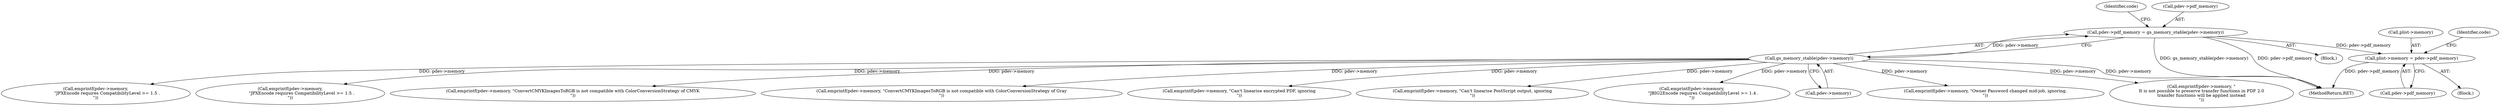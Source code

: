 digraph "0_ghostscript_c3476dde7743761a4e1d39a631716199b696b880@pointer" {
"1000542" [label="(Call,plist->memory = pdev->pdf_memory)"];
"1000149" [label="(Call,pdev->pdf_memory = gs_memory_stable(pdev->memory))"];
"1000153" [label="(Call,gs_memory_stable(pdev->memory))"];
"1000542" [label="(Call,plist->memory = pdev->pdf_memory)"];
"1000543" [label="(Call,plist->memory)"];
"1001426" [label="(Call,emprintf(pdev->memory, \"Owner Password changed mid-job, ignoring.\n\"))"];
"1000989" [label="(Call,emprintf(pdev->memory, \"\nIt is not possible to preserve transfer functions in PDF 2.0\ntransfer functions will be applied instead\n\"))"];
"1000161" [label="(Identifier,code)"];
"1001253" [label="(Call,emprintf(pdev->memory,\n                 \"JPXEncode requires CompatibilityLevel >= 1.5 .\n\"))"];
"1001551" [label="(MethodReturn,RET)"];
"1001218" [label="(Call,emprintf(pdev->memory,\n                 \"JPXEncode requires CompatibilityLevel >= 1.5 .\n\"))"];
"1000535" [label="(Block,)"];
"1001010" [label="(Call,emprintf(pdev->memory, \"ConvertCMYKImagesToRGB is not compatible with ColorConversionStrategy of CMYK\n\"))"];
"1001026" [label="(Call,emprintf(pdev->memory, \"ConvertCMYKImagesToRGB is not compatible with ColorConversionStrategy of Gray\n\"))"];
"1001463" [label="(Call,emprintf(pdev->memory, \"Can't linearise encrypted PDF, ignoring\n\"))"];
"1000546" [label="(Call,pdev->pdf_memory)"];
"1000550" [label="(Identifier,code)"];
"1001440" [label="(Call,emprintf(pdev->memory, \"Can't linearise PostScript output, ignoring\n\"))"];
"1000150" [label="(Call,pdev->pdf_memory)"];
"1000153" [label="(Call,gs_memory_stable(pdev->memory))"];
"1000149" [label="(Call,pdev->pdf_memory = gs_memory_stable(pdev->memory))"];
"1000122" [label="(Block,)"];
"1001288" [label="(Call,emprintf(pdev->memory,\n                 \"JBIG2Encode requires CompatibilityLevel >= 1.4 .\n\"))"];
"1000154" [label="(Call,pdev->memory)"];
"1000542" -> "1000535"  [label="AST: "];
"1000542" -> "1000546"  [label="CFG: "];
"1000543" -> "1000542"  [label="AST: "];
"1000546" -> "1000542"  [label="AST: "];
"1000550" -> "1000542"  [label="CFG: "];
"1000542" -> "1001551"  [label="DDG: pdev->pdf_memory"];
"1000149" -> "1000542"  [label="DDG: pdev->pdf_memory"];
"1000149" -> "1000122"  [label="AST: "];
"1000149" -> "1000153"  [label="CFG: "];
"1000150" -> "1000149"  [label="AST: "];
"1000153" -> "1000149"  [label="AST: "];
"1000161" -> "1000149"  [label="CFG: "];
"1000149" -> "1001551"  [label="DDG: gs_memory_stable(pdev->memory)"];
"1000149" -> "1001551"  [label="DDG: pdev->pdf_memory"];
"1000153" -> "1000149"  [label="DDG: pdev->memory"];
"1000153" -> "1000154"  [label="CFG: "];
"1000154" -> "1000153"  [label="AST: "];
"1000153" -> "1001551"  [label="DDG: pdev->memory"];
"1000153" -> "1000989"  [label="DDG: pdev->memory"];
"1000153" -> "1001010"  [label="DDG: pdev->memory"];
"1000153" -> "1001026"  [label="DDG: pdev->memory"];
"1000153" -> "1001218"  [label="DDG: pdev->memory"];
"1000153" -> "1001253"  [label="DDG: pdev->memory"];
"1000153" -> "1001288"  [label="DDG: pdev->memory"];
"1000153" -> "1001426"  [label="DDG: pdev->memory"];
"1000153" -> "1001440"  [label="DDG: pdev->memory"];
"1000153" -> "1001463"  [label="DDG: pdev->memory"];
}
